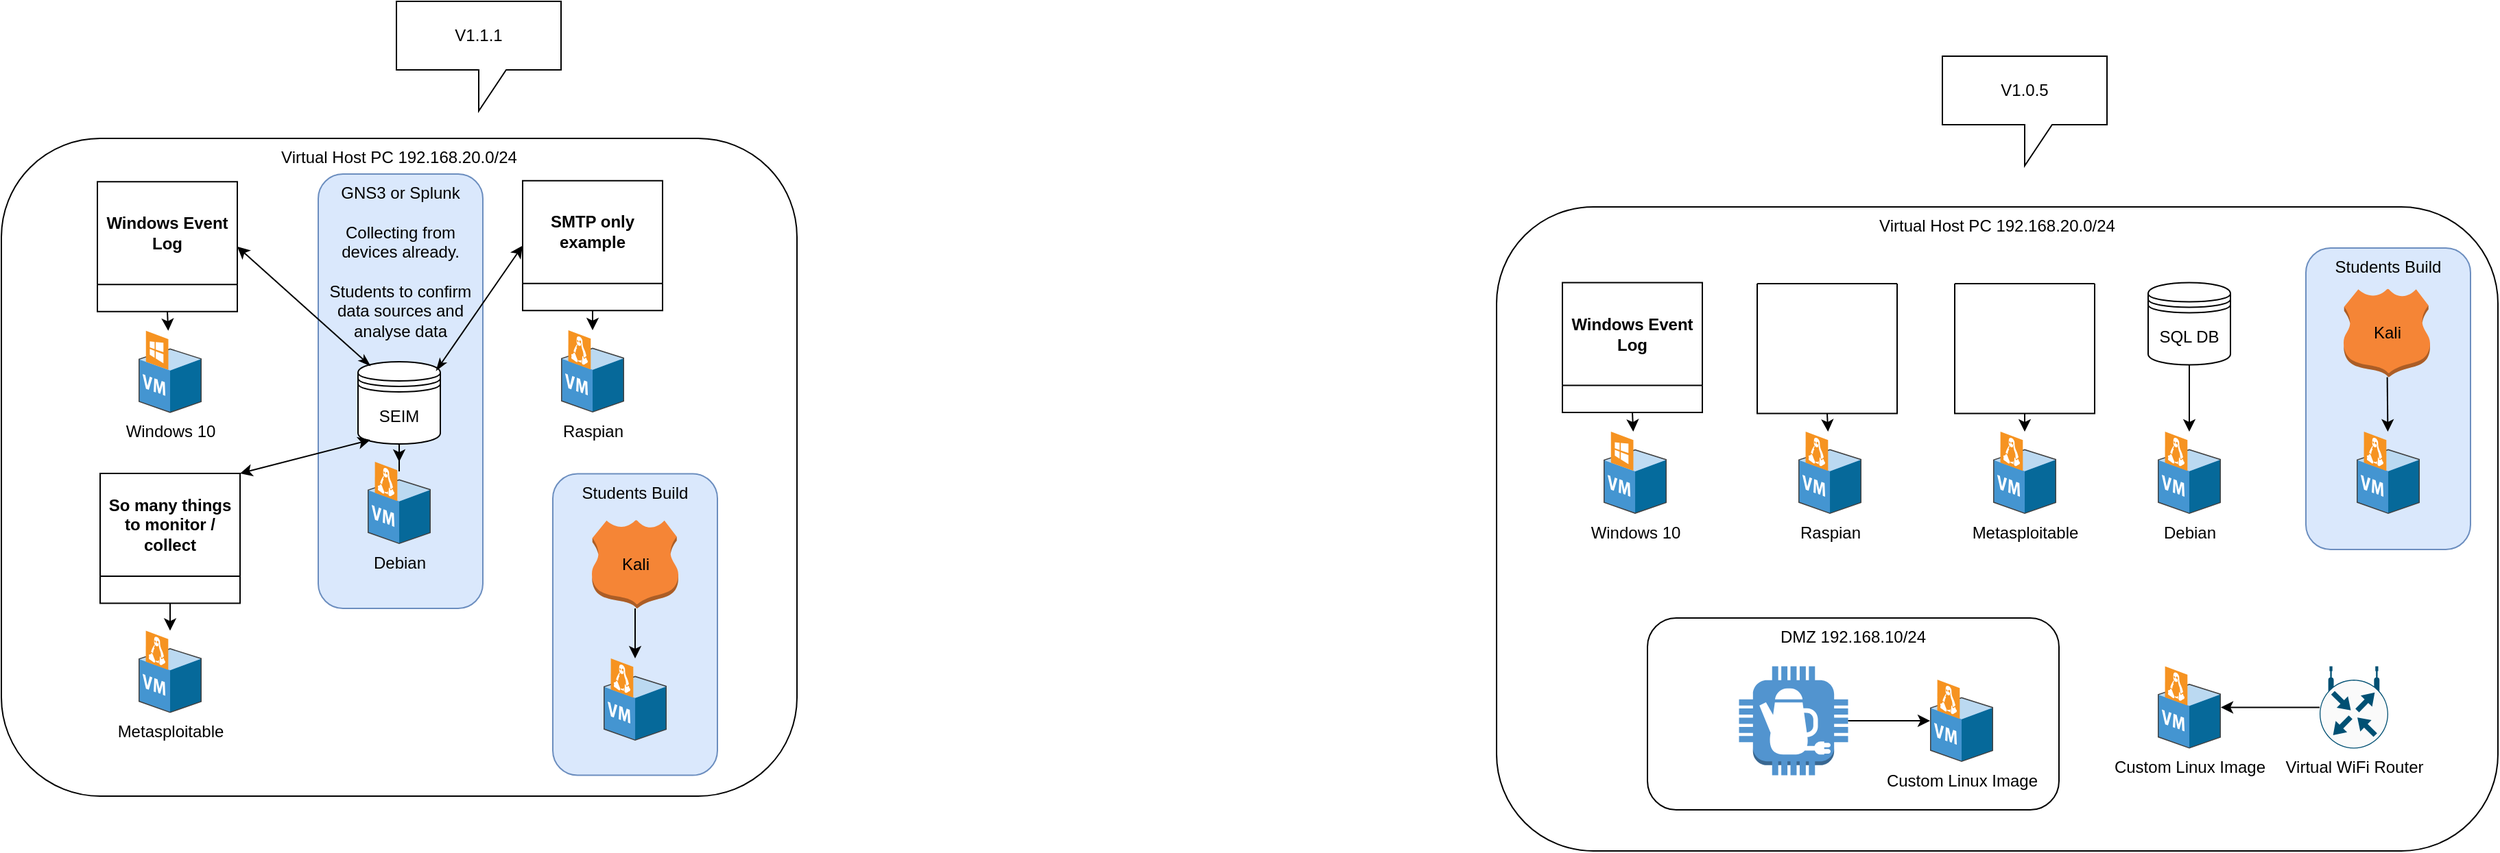 <mxfile version="24.4.4" type="github">
  <diagram id="l8hXMBHkgcEJcSW0mbfh" name="Page-1">
    <mxGraphModel dx="2058" dy="654" grid="1" gridSize="10" guides="1" tooltips="1" connect="1" arrows="1" fold="1" page="1" pageScale="1" pageWidth="1169" pageHeight="827" background="none" math="0" shadow="0">
      <root>
        <mxCell id="0" />
        <mxCell id="1" parent="0" />
        <mxCell id="HJctW9A064tmooR44P-Z-25" value="Virtual Host PC 192.168.20.0/24" style="rounded=1;whiteSpace=wrap;html=1;verticalAlign=top;" parent="1" vertex="1">
          <mxGeometry x="-900" y="224" width="580" height="480" as="geometry" />
        </mxCell>
        <mxCell id="swCvWvZ0N3fAcbbuVvZp-5" value="GNS3 or Splunk&lt;div&gt;&lt;br&gt;&lt;/div&gt;&lt;div&gt;Collecting from devices already.&lt;/div&gt;&lt;div&gt;&lt;br&gt;&lt;/div&gt;&lt;div&gt;Students to confirm data sources and analyse data&lt;/div&gt;" style="rounded=1;whiteSpace=wrap;html=1;verticalAlign=top;fillColor=#dae8fc;strokeColor=#6c8ebf;" vertex="1" parent="1">
          <mxGeometry x="-669" y="250" width="120" height="317" as="geometry" />
        </mxCell>
        <mxCell id="lg6u2N_QulWBPJrrKfVZ-14" value="Virtual Host PC 192.168.20.0/24" style="rounded=1;whiteSpace=wrap;html=1;verticalAlign=top;" parent="1" vertex="1">
          <mxGeometry x="190" y="274" width="730" height="470" as="geometry" />
        </mxCell>
        <mxCell id="lg6u2N_QulWBPJrrKfVZ-9" value="Students Build" style="rounded=1;whiteSpace=wrap;html=1;verticalAlign=top;fillColor=#dae8fc;strokeColor=#6c8ebf;" parent="1" vertex="1">
          <mxGeometry x="780" y="304" width="120" height="220" as="geometry" />
        </mxCell>
        <mxCell id="lg6u2N_QulWBPJrrKfVZ-5" value="Debian" style="shadow=0;dashed=0;html=1;labelPosition=center;verticalLabelPosition=bottom;verticalAlign=top;align=center;outlineConnect=0;shape=mxgraph.veeam.3d.vm_linux;" parent="1" vertex="1">
          <mxGeometry x="672" y="438" width="46" height="60" as="geometry" />
        </mxCell>
        <mxCell id="lg6u2N_QulWBPJrrKfVZ-6" value="" style="shadow=0;dashed=0;html=1;labelPosition=center;verticalLabelPosition=bottom;verticalAlign=top;align=center;outlineConnect=0;shape=mxgraph.veeam.3d.vm_linux;" parent="1" vertex="1">
          <mxGeometry x="817" y="438" width="46" height="60" as="geometry" />
        </mxCell>
        <mxCell id="lg6u2N_QulWBPJrrKfVZ-8" value="Kali" style="outlineConnect=0;dashed=0;verticalLabelPosition=middle;verticalAlign=middle;align=center;html=1;shape=mxgraph.aws3.hosted_zone;fillColor=#F58536;gradientColor=none;labelPosition=center;" parent="1" vertex="1">
          <mxGeometry x="807.5" y="333.75" width="63" height="64.5" as="geometry" />
        </mxCell>
        <mxCell id="lg6u2N_QulWBPJrrKfVZ-15" value="Metasploitable" style="shadow=0;dashed=0;html=1;labelPosition=center;verticalLabelPosition=bottom;verticalAlign=top;align=center;outlineConnect=0;shape=mxgraph.veeam.3d.vm_linux;" parent="1" vertex="1">
          <mxGeometry x="552" y="438" width="46" height="60" as="geometry" />
        </mxCell>
        <mxCell id="lg6u2N_QulWBPJrrKfVZ-26" value="" style="endArrow=classic;html=1;rounded=0;" parent="1" source="lg6u2N_QulWBPJrrKfVZ-8" target="lg6u2N_QulWBPJrrKfVZ-6" edge="1">
          <mxGeometry width="50" height="50" relative="1" as="geometry">
            <mxPoint x="780" y="494" as="sourcePoint" />
            <mxPoint x="830" y="444" as="targetPoint" />
          </mxGeometry>
        </mxCell>
        <mxCell id="lg6u2N_QulWBPJrrKfVZ-30" value="Windows 10" style="shadow=0;dashed=0;html=1;labelPosition=center;verticalLabelPosition=bottom;verticalAlign=top;align=center;outlineConnect=0;shape=mxgraph.veeam.3d.vm_windows;" parent="1" vertex="1">
          <mxGeometry x="268" y="438" width="46" height="60" as="geometry" />
        </mxCell>
        <mxCell id="lg6u2N_QulWBPJrrKfVZ-35" value="Raspian" style="shadow=0;dashed=0;html=1;labelPosition=center;verticalLabelPosition=bottom;verticalAlign=top;align=center;outlineConnect=0;shape=mxgraph.veeam.3d.vm_linux;" parent="1" vertex="1">
          <mxGeometry x="410" y="438" width="46" height="60" as="geometry" />
        </mxCell>
        <mxCell id="lg6u2N_QulWBPJrrKfVZ-36" value="" style="endArrow=classic;html=1;rounded=0;exitX=0.5;exitY=1;exitDx=0;exitDy=0;" parent="1" source="lg6u2N_QulWBPJrrKfVZ-43" target="lg6u2N_QulWBPJrrKfVZ-35" edge="1">
          <mxGeometry width="50" height="50" relative="1" as="geometry">
            <mxPoint x="433" y="426" as="sourcePoint" />
            <mxPoint x="507" y="348.25" as="targetPoint" />
          </mxGeometry>
        </mxCell>
        <mxCell id="lg6u2N_QulWBPJrrKfVZ-38" value="" style="endArrow=classic;html=1;rounded=0;exitX=0.5;exitY=1;exitDx=0;exitDy=0;" parent="1" source="lg6u2N_QulWBPJrrKfVZ-42" target="lg6u2N_QulWBPJrrKfVZ-30" edge="1">
          <mxGeometry width="50" height="50" relative="1" as="geometry">
            <mxPoint x="291.309" y="422.8" as="sourcePoint" />
            <mxPoint x="830" y="444" as="targetPoint" />
          </mxGeometry>
        </mxCell>
        <mxCell id="lg6u2N_QulWBPJrrKfVZ-40" value="" style="endArrow=classic;html=1;rounded=0;exitX=0.5;exitY=1;exitDx=0;exitDy=0;" parent="1" source="lg6u2N_QulWBPJrrKfVZ-44" target="lg6u2N_QulWBPJrrKfVZ-15" edge="1">
          <mxGeometry width="50" height="50" relative="1" as="geometry">
            <mxPoint x="574.527" y="425.8" as="sourcePoint" />
            <mxPoint x="830" y="444" as="targetPoint" />
          </mxGeometry>
        </mxCell>
        <mxCell id="lg6u2N_QulWBPJrrKfVZ-42" value="Windows Event Log" style="swimlane;startSize=75;whiteSpace=wrap;verticalAlign=middle;labelPosition=center;verticalLabelPosition=middle;align=center;" parent="1" vertex="1">
          <mxGeometry x="238" y="329.25" width="102" height="94.75" as="geometry" />
        </mxCell>
        <mxCell id="lg6u2N_QulWBPJrrKfVZ-43" value="" style="swimlane;startSize=0;" parent="1" vertex="1">
          <mxGeometry x="380" y="330" width="102" height="94.75" as="geometry" />
        </mxCell>
        <mxCell id="lg6u2N_QulWBPJrrKfVZ-44" value="" style="swimlane;startSize=0;" parent="1" vertex="1">
          <mxGeometry x="524" y="330" width="102" height="94.75" as="geometry" />
        </mxCell>
        <mxCell id="lg6u2N_QulWBPJrrKfVZ-46" value="DMZ 192.168.10/24" style="rounded=1;whiteSpace=wrap;html=1;verticalAlign=top;fillColor=none;" parent="1" vertex="1">
          <mxGeometry x="300" y="574" width="300" height="140" as="geometry" />
        </mxCell>
        <mxCell id="lg6u2N_QulWBPJrrKfVZ-18" value="" style="outlineConnect=0;dashed=0;verticalLabelPosition=bottom;verticalAlign=top;align=center;html=1;shape=mxgraph.aws3.coffee_pot;fillColor=#5294CF;gradientColor=none;" parent="1" vertex="1">
          <mxGeometry x="366.75" y="609.25" width="79.5" height="79.5" as="geometry" />
        </mxCell>
        <mxCell id="lg6u2N_QulWBPJrrKfVZ-49" value="" style="edgeStyle=orthogonalEdgeStyle;rounded=0;orthogonalLoop=1;jettySize=auto;html=1;" parent="1" source="lg6u2N_QulWBPJrrKfVZ-48" target="lg6u2N_QulWBPJrrKfVZ-5" edge="1">
          <mxGeometry relative="1" as="geometry">
            <Array as="points" />
          </mxGeometry>
        </mxCell>
        <mxCell id="lg6u2N_QulWBPJrrKfVZ-48" value="SQL DB" style="shape=datastore;whiteSpace=wrap;html=1;" parent="1" vertex="1">
          <mxGeometry x="665" y="329.25" width="60" height="60" as="geometry" />
        </mxCell>
        <mxCell id="lg6u2N_QulWBPJrrKfVZ-50" value="Virtual WiFi Router" style="sketch=0;points=[[0.5,0,0],[1,0.5,0],[0.5,1,0],[0,0.5,0],[0.145,0.145,0],[0.856,0.145,0],[0.855,0.856,0],[0.145,0.855,0]];verticalLabelPosition=bottom;html=1;verticalAlign=top;aspect=fixed;align=center;pointerEvents=1;shape=mxgraph.cisco19.rect;prIcon=wireless_router;fillColor=#FAFAFA;strokeColor=#005073;labelPosition=center;" parent="1" vertex="1">
          <mxGeometry x="790" y="609.25" width="50" height="60" as="geometry" />
        </mxCell>
        <mxCell id="lg6u2N_QulWBPJrrKfVZ-51" value="Custom Linux Image" style="shadow=0;dashed=0;html=1;labelPosition=center;verticalLabelPosition=bottom;verticalAlign=top;align=center;outlineConnect=0;shape=mxgraph.veeam.3d.vm_linux;" parent="1" vertex="1">
          <mxGeometry x="506" y="619" width="46" height="60" as="geometry" />
        </mxCell>
        <mxCell id="lg6u2N_QulWBPJrrKfVZ-52" value="" style="endArrow=classic;html=1;rounded=0;" parent="1" source="lg6u2N_QulWBPJrrKfVZ-18" target="lg6u2N_QulWBPJrrKfVZ-51" edge="1">
          <mxGeometry width="50" height="50" relative="1" as="geometry">
            <mxPoint x="780" y="584" as="sourcePoint" />
            <mxPoint x="830" y="534" as="targetPoint" />
          </mxGeometry>
        </mxCell>
        <mxCell id="lg6u2N_QulWBPJrrKfVZ-53" value="Custom Linux Image" style="shadow=0;dashed=0;html=1;labelPosition=center;verticalLabelPosition=bottom;verticalAlign=top;align=center;outlineConnect=0;shape=mxgraph.veeam.3d.vm_linux;" parent="1" vertex="1">
          <mxGeometry x="672" y="609.25" width="46" height="60" as="geometry" />
        </mxCell>
        <mxCell id="lg6u2N_QulWBPJrrKfVZ-54" value="" style="endArrow=classic;html=1;rounded=0;exitX=0;exitY=0.5;exitDx=0;exitDy=0;exitPerimeter=0;" parent="1" source="lg6u2N_QulWBPJrrKfVZ-50" target="lg6u2N_QulWBPJrrKfVZ-53" edge="1">
          <mxGeometry width="50" height="50" relative="1" as="geometry">
            <mxPoint x="770" y="644" as="sourcePoint" />
            <mxPoint x="830" y="534" as="targetPoint" />
          </mxGeometry>
        </mxCell>
        <mxCell id="HJctW9A064tmooR44P-Z-26" value="Students Build" style="rounded=1;whiteSpace=wrap;html=1;verticalAlign=top;fillColor=#dae8fc;strokeColor=#6c8ebf;" parent="1" vertex="1">
          <mxGeometry x="-498" y="468.75" width="120" height="220" as="geometry" />
        </mxCell>
        <mxCell id="HJctW9A064tmooR44P-Z-27" value="Debian" style="shadow=0;dashed=0;html=1;labelPosition=center;verticalLabelPosition=bottom;verticalAlign=top;align=center;outlineConnect=0;shape=mxgraph.veeam.3d.vm_linux;" parent="1" vertex="1">
          <mxGeometry x="-633" y="460" width="46" height="60" as="geometry" />
        </mxCell>
        <mxCell id="HJctW9A064tmooR44P-Z-28" value="" style="shadow=0;dashed=0;html=1;labelPosition=center;verticalLabelPosition=bottom;verticalAlign=top;align=center;outlineConnect=0;shape=mxgraph.veeam.3d.vm_linux;" parent="1" vertex="1">
          <mxGeometry x="-461" y="603.5" width="46" height="60" as="geometry" />
        </mxCell>
        <mxCell id="HJctW9A064tmooR44P-Z-29" value="Kali" style="outlineConnect=0;dashed=0;verticalLabelPosition=middle;verticalAlign=middle;align=center;html=1;shape=mxgraph.aws3.hosted_zone;fillColor=#F58536;gradientColor=none;labelPosition=center;" parent="1" vertex="1">
          <mxGeometry x="-469.5" y="502.5" width="63" height="64.5" as="geometry" />
        </mxCell>
        <mxCell id="HJctW9A064tmooR44P-Z-30" value="Metasploitable" style="shadow=0;dashed=0;html=1;labelPosition=center;verticalLabelPosition=bottom;verticalAlign=top;align=center;outlineConnect=0;shape=mxgraph.veeam.3d.vm_linux;" parent="1" vertex="1">
          <mxGeometry x="-800" y="583.25" width="46" height="60" as="geometry" />
        </mxCell>
        <mxCell id="HJctW9A064tmooR44P-Z-31" value="" style="endArrow=classic;html=1;rounded=0;" parent="1" source="HJctW9A064tmooR44P-Z-29" target="HJctW9A064tmooR44P-Z-28" edge="1">
          <mxGeometry width="50" height="50" relative="1" as="geometry">
            <mxPoint x="-435" y="458" as="sourcePoint" />
            <mxPoint x="-385" y="408" as="targetPoint" />
          </mxGeometry>
        </mxCell>
        <mxCell id="HJctW9A064tmooR44P-Z-32" value="Windows 10" style="shadow=0;dashed=0;html=1;labelPosition=center;verticalLabelPosition=bottom;verticalAlign=top;align=center;outlineConnect=0;shape=mxgraph.veeam.3d.vm_windows;" parent="1" vertex="1">
          <mxGeometry x="-800" y="364.38" width="46" height="60" as="geometry" />
        </mxCell>
        <mxCell id="HJctW9A064tmooR44P-Z-35" value="" style="endArrow=classic;html=1;rounded=0;exitX=0.5;exitY=1;exitDx=0;exitDy=0;" parent="1" source="HJctW9A064tmooR44P-Z-37" target="HJctW9A064tmooR44P-Z-32" edge="1">
          <mxGeometry width="50" height="50" relative="1" as="geometry">
            <mxPoint x="-798.691" y="382.8" as="sourcePoint" />
            <mxPoint x="-260" y="404" as="targetPoint" />
          </mxGeometry>
        </mxCell>
        <mxCell id="HJctW9A064tmooR44P-Z-37" value="Windows Event Log" style="swimlane;startSize=75;whiteSpace=wrap;verticalAlign=middle;labelPosition=center;verticalLabelPosition=middle;align=center;" parent="1" vertex="1">
          <mxGeometry x="-830" y="255.63" width="102" height="94.75" as="geometry" />
        </mxCell>
        <mxCell id="HJctW9A064tmooR44P-Z-42" value="" style="edgeStyle=orthogonalEdgeStyle;rounded=0;orthogonalLoop=1;jettySize=auto;html=1;" parent="1" source="HJctW9A064tmooR44P-Z-43" target="HJctW9A064tmooR44P-Z-27" edge="1">
          <mxGeometry relative="1" as="geometry">
            <Array as="points" />
          </mxGeometry>
        </mxCell>
        <mxCell id="HJctW9A064tmooR44P-Z-43" value="SEIM" style="shape=datastore;whiteSpace=wrap;html=1;" parent="1" vertex="1">
          <mxGeometry x="-640" y="387" width="60" height="60" as="geometry" />
        </mxCell>
        <mxCell id="HJctW9A064tmooR44P-Z-50" value="V1.0.5" style="shape=callout;whiteSpace=wrap;html=1;perimeter=calloutPerimeter;" parent="1" vertex="1">
          <mxGeometry x="515" y="164" width="120" height="80" as="geometry" />
        </mxCell>
        <mxCell id="HJctW9A064tmooR44P-Z-51" value="V1.1.1" style="shape=callout;whiteSpace=wrap;html=1;perimeter=calloutPerimeter;" parent="1" vertex="1">
          <mxGeometry x="-612" y="124" width="120" height="80" as="geometry" />
        </mxCell>
        <mxCell id="HJctW9A064tmooR44P-Z-53" value="" style="endArrow=classic;html=1;rounded=0;exitX=0.5;exitY=1;exitDx=0;exitDy=0;" parent="1" source="HJctW9A064tmooR44P-Z-54" target="HJctW9A064tmooR44P-Z-30" edge="1">
          <mxGeometry width="50" height="50" relative="1" as="geometry">
            <mxPoint x="-684.691" y="532.8" as="sourcePoint" />
            <mxPoint x="-686" y="548" as="targetPoint" />
          </mxGeometry>
        </mxCell>
        <mxCell id="HJctW9A064tmooR44P-Z-54" value="So many things to monitor / collect" style="swimlane;startSize=75;whiteSpace=wrap;verticalAlign=middle;labelPosition=center;verticalLabelPosition=middle;align=center;" parent="1" vertex="1">
          <mxGeometry x="-828" y="468.5" width="102" height="94.75" as="geometry" />
        </mxCell>
        <mxCell id="HJctW9A064tmooR44P-Z-56" value="" style="endArrow=classic;html=1;rounded=0;entryX=1;entryY=0.5;entryDx=0;entryDy=0;exitX=0.15;exitY=0.05;exitDx=0;exitDy=0;exitPerimeter=0;startArrow=classicThin;startFill=1;" parent="1" source="HJctW9A064tmooR44P-Z-43" target="HJctW9A064tmooR44P-Z-37" edge="1">
          <mxGeometry width="50" height="50" relative="1" as="geometry">
            <mxPoint x="-640" y="384" as="sourcePoint" />
            <mxPoint x="-790" y="408" as="targetPoint" />
          </mxGeometry>
        </mxCell>
        <mxCell id="HJctW9A064tmooR44P-Z-57" value="" style="endArrow=classic;html=1;rounded=0;entryX=1;entryY=0;entryDx=0;entryDy=0;exitX=0.15;exitY=0.95;exitDx=0;exitDy=0;startArrow=classic;startFill=1;exitPerimeter=0;" parent="1" source="HJctW9A064tmooR44P-Z-43" target="HJctW9A064tmooR44P-Z-54" edge="1">
          <mxGeometry width="50" height="50" relative="1" as="geometry">
            <mxPoint x="-540" y="335" as="sourcePoint" />
            <mxPoint x="-740" y="347" as="targetPoint" />
          </mxGeometry>
        </mxCell>
        <mxCell id="swCvWvZ0N3fAcbbuVvZp-1" value="Raspian" style="shadow=0;dashed=0;html=1;labelPosition=center;verticalLabelPosition=bottom;verticalAlign=top;align=center;outlineConnect=0;shape=mxgraph.veeam.3d.vm_linux;" vertex="1" parent="1">
          <mxGeometry x="-492" y="364" width="46" height="60" as="geometry" />
        </mxCell>
        <mxCell id="swCvWvZ0N3fAcbbuVvZp-2" value="SMTP only example" style="swimlane;startSize=75;whiteSpace=wrap;verticalAlign=middle;labelPosition=center;verticalLabelPosition=middle;align=center;" vertex="1" parent="1">
          <mxGeometry x="-520" y="254.88" width="102" height="94.75" as="geometry" />
        </mxCell>
        <mxCell id="swCvWvZ0N3fAcbbuVvZp-3" value="" style="endArrow=classic;html=1;rounded=0;exitX=0.5;exitY=1;exitDx=0;exitDy=0;" edge="1" parent="1" source="swCvWvZ0N3fAcbbuVvZp-2" target="swCvWvZ0N3fAcbbuVvZp-1">
          <mxGeometry width="50" height="50" relative="1" as="geometry">
            <mxPoint x="-767" y="573" as="sourcePoint" />
            <mxPoint x="-767" y="593" as="targetPoint" />
          </mxGeometry>
        </mxCell>
        <mxCell id="swCvWvZ0N3fAcbbuVvZp-4" value="" style="endArrow=classic;html=1;rounded=0;entryX=0;entryY=0.5;entryDx=0;entryDy=0;exitX=0.95;exitY=0.108;exitDx=0;exitDy=0;exitPerimeter=0;startArrow=classicThin;startFill=1;" edge="1" parent="1" source="HJctW9A064tmooR44P-Z-43" target="swCvWvZ0N3fAcbbuVvZp-2">
          <mxGeometry width="50" height="50" relative="1" as="geometry">
            <mxPoint x="-621" y="400" as="sourcePoint" />
            <mxPoint x="-718" y="313" as="targetPoint" />
          </mxGeometry>
        </mxCell>
      </root>
    </mxGraphModel>
  </diagram>
</mxfile>

